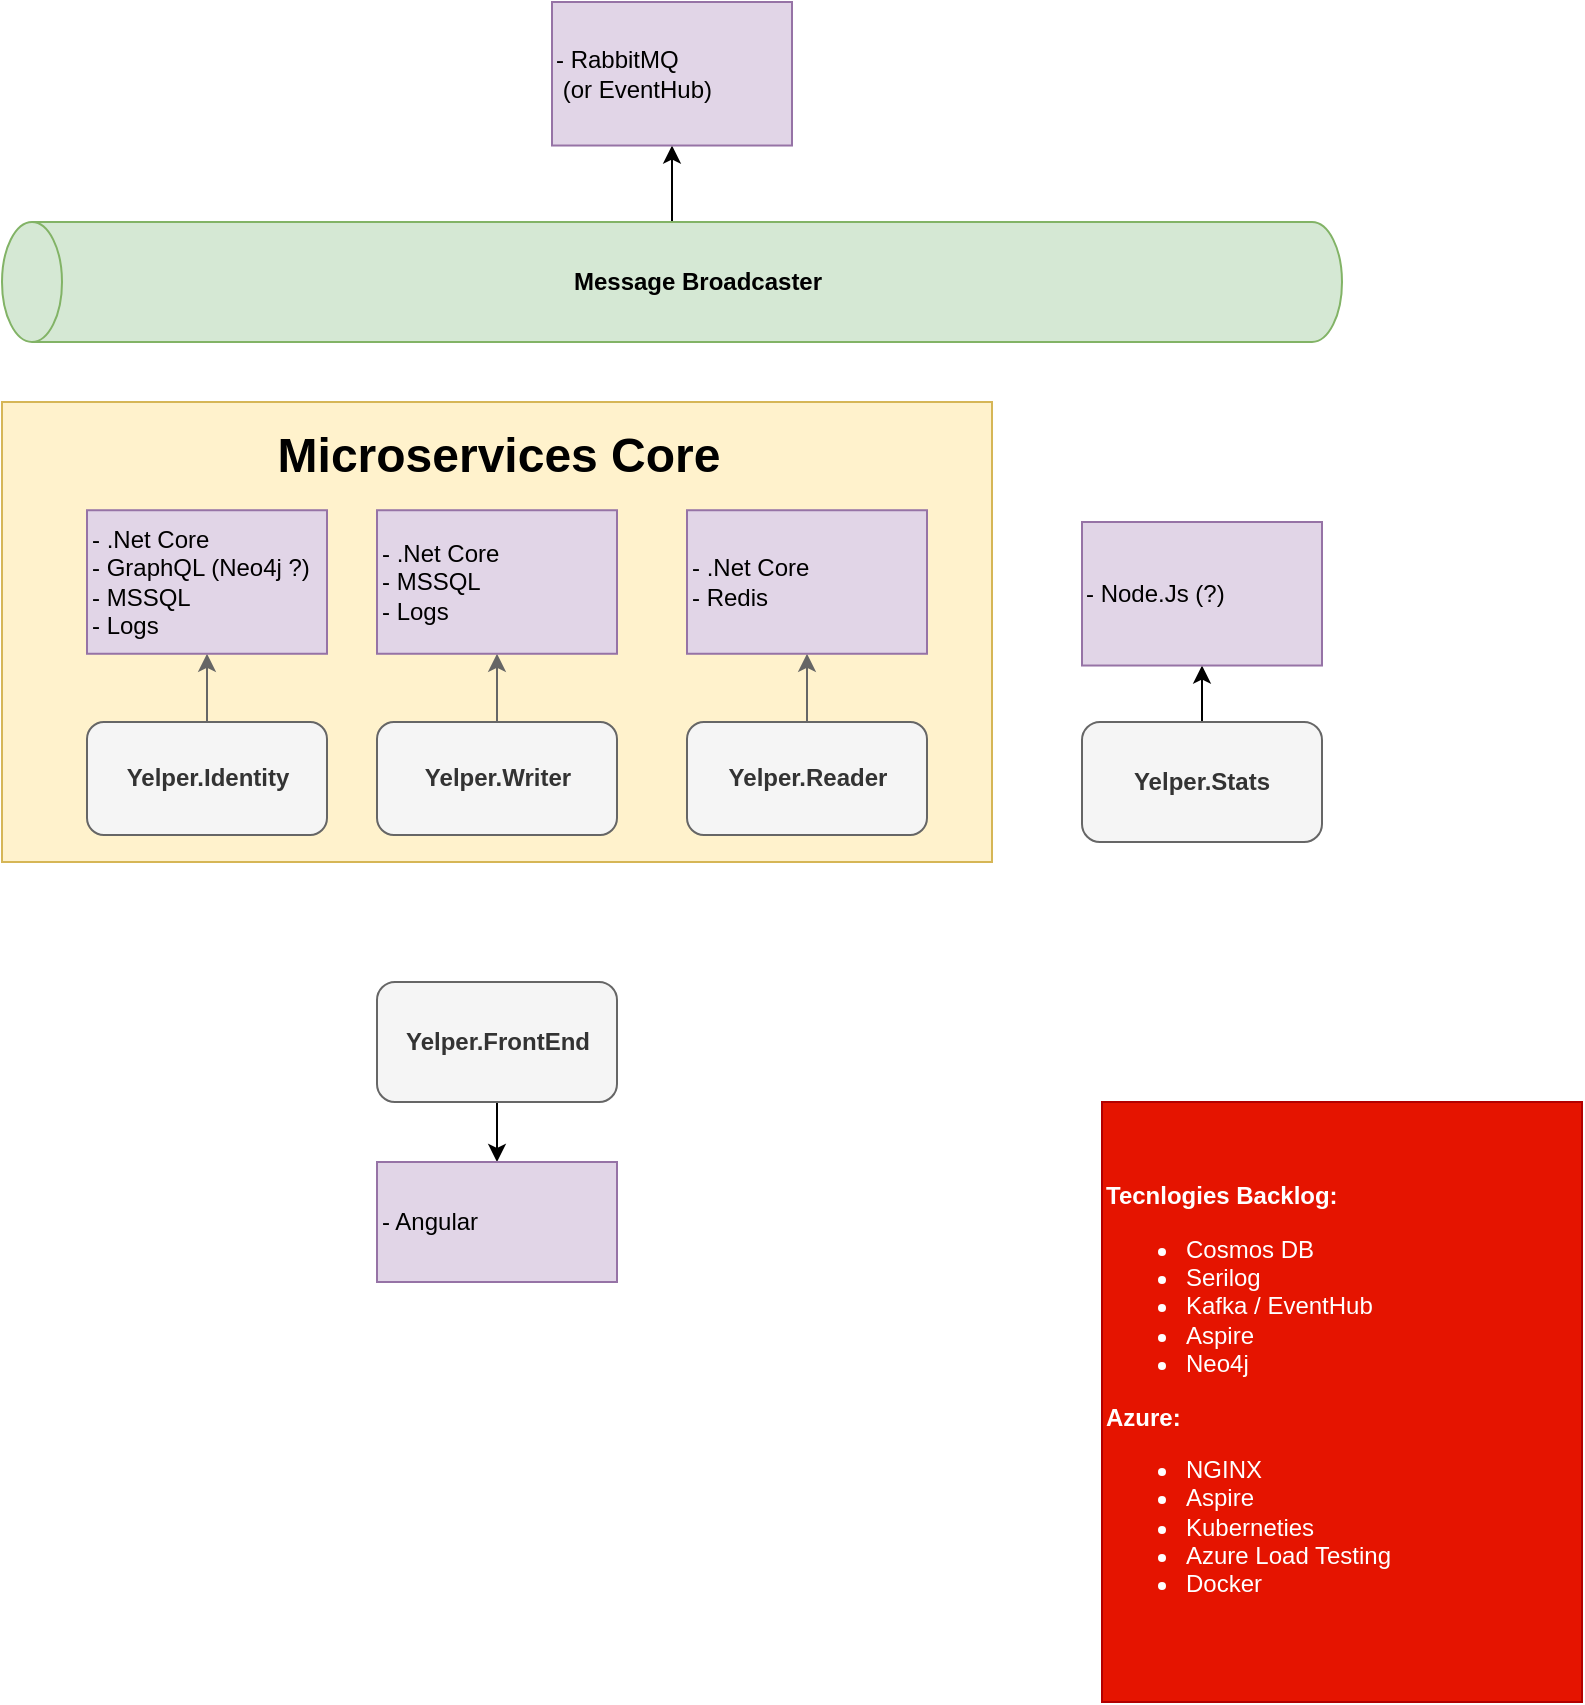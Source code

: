 <mxfile>
    <diagram id="XSskB2K4HeWHM3tppwOC" name="Page-1">
        <mxGraphModel dx="2026" dy="1147" grid="1" gridSize="10" guides="1" tooltips="1" connect="1" arrows="1" fold="1" page="1" pageScale="1" pageWidth="850" pageHeight="1100" math="0" shadow="0">
            <root>
                <mxCell id="0"/>
                <mxCell id="1" parent="0"/>
                <mxCell id="14" style="edgeStyle=none;html=1;exitX=0.5;exitY=1;exitDx=0;exitDy=0;entryX=0.5;entryY=0;entryDx=0;entryDy=0;fontColor=#000000;" edge="1" parent="1" source="5" target="12">
                    <mxGeometry relative="1" as="geometry"/>
                </mxCell>
                <mxCell id="5" value="Yelper.FrontEnd" style="rounded=1;whiteSpace=wrap;html=1;fillColor=#f5f5f5;fontColor=#333333;strokeColor=#666666;fontStyle=1" vertex="1" parent="1">
                    <mxGeometry x="237.5" y="510" width="120" height="60" as="geometry"/>
                </mxCell>
                <mxCell id="29" style="edgeStyle=none;html=1;exitX=0.5;exitY=0;exitDx=0;exitDy=0;entryX=0.5;entryY=1;entryDx=0;entryDy=0;fontColor=#000000;" edge="1" parent="1" source="6" target="25">
                    <mxGeometry relative="1" as="geometry"/>
                </mxCell>
                <mxCell id="6" value="Yelper.Stats" style="rounded=1;whiteSpace=wrap;html=1;fontStyle=1;fillColor=#f5f5f5;fontColor=#333333;strokeColor=#666666;" vertex="1" parent="1">
                    <mxGeometry x="590" y="380" width="120" height="60" as="geometry"/>
                </mxCell>
                <mxCell id="8" value="" style="group" vertex="1" connectable="0" parent="1">
                    <mxGeometry x="50" y="220" width="495" height="230" as="geometry"/>
                </mxCell>
                <mxCell id="7" value="" style="rounded=0;whiteSpace=wrap;html=1;fillColor=#fff2cc;strokeColor=#d6b656;" vertex="1" parent="8">
                    <mxGeometry width="495" height="230.0" as="geometry"/>
                </mxCell>
                <mxCell id="26" style="edgeStyle=none;html=1;exitX=0.5;exitY=0;exitDx=0;exitDy=0;entryX=0.5;entryY=1;entryDx=0;entryDy=0;fontColor=#000000;fillColor=#f5f5f5;strokeColor=#666666;" edge="1" parent="8" source="2" target="15">
                    <mxGeometry relative="1" as="geometry"/>
                </mxCell>
                <mxCell id="2" value="Yelper.Identity" style="rounded=1;whiteSpace=wrap;html=1;fillColor=#f5f5f5;strokeColor=#666666;fontColor=#333333;fontStyle=1" vertex="1" parent="8">
                    <mxGeometry x="42.5" y="160" width="120" height="56.47" as="geometry"/>
                </mxCell>
                <mxCell id="27" style="edgeStyle=none;html=1;exitX=0.5;exitY=0;exitDx=0;exitDy=0;entryX=0.5;entryY=1;entryDx=0;entryDy=0;fontColor=#000000;fillColor=#f5f5f5;strokeColor=#666666;" edge="1" parent="8" source="3" target="23">
                    <mxGeometry relative="1" as="geometry"/>
                </mxCell>
                <mxCell id="3" value="Yelper.Writer" style="rounded=1;whiteSpace=wrap;html=1;fillColor=#f5f5f5;strokeColor=#666666;fontColor=#333333;fontStyle=1" vertex="1" parent="8">
                    <mxGeometry x="187.5" y="160" width="120" height="56.47" as="geometry"/>
                </mxCell>
                <mxCell id="28" style="edgeStyle=none;html=1;exitX=0.5;exitY=0;exitDx=0;exitDy=0;entryX=0.5;entryY=1;entryDx=0;entryDy=0;fontColor=#000000;fillColor=#f5f5f5;strokeColor=#666666;" edge="1" parent="8" source="4" target="24">
                    <mxGeometry relative="1" as="geometry"/>
                </mxCell>
                <mxCell id="4" value="Yelper.Reader" style="rounded=1;whiteSpace=wrap;html=1;fillColor=#f5f5f5;strokeColor=#666666;fontColor=#333333;fontStyle=1" vertex="1" parent="8">
                    <mxGeometry x="342.5" y="160" width="120" height="56.47" as="geometry"/>
                </mxCell>
                <mxCell id="9" value="Microservices Core" style="text;html=1;fontSize=24;fontStyle=1;verticalAlign=middle;align=center;fontColor=#000000;" vertex="1" parent="8">
                    <mxGeometry x="117.5" width="260" height="54.118" as="geometry"/>
                </mxCell>
                <mxCell id="15" value="&lt;span style=&quot;background-color: initial;&quot;&gt;- .Net Core&lt;/span&gt;&lt;br&gt;&lt;span style=&quot;background-color: initial;&quot;&gt;- GraphQL (Neo4j ?)&lt;/span&gt;&lt;br&gt;&lt;span style=&quot;background-color: initial;&quot;&gt;- MSSQL&lt;/span&gt;&lt;br&gt;&lt;span style=&quot;background-color: initial;&quot;&gt;- Logs&lt;/span&gt;" style="rounded=0;whiteSpace=wrap;html=1;fillColor=#e1d5e7;strokeColor=#9673a6;fontColor=#000000;align=left;" vertex="1" parent="8">
                    <mxGeometry x="42.5" y="54.12" width="120" height="71.76" as="geometry"/>
                </mxCell>
                <mxCell id="23" value="&lt;span style=&quot;background-color: initial;&quot;&gt;- .Net Core&lt;/span&gt;&lt;br&gt;&lt;span style=&quot;background-color: initial;&quot;&gt;- MSSQL&lt;/span&gt;&lt;br&gt;&lt;span style=&quot;background-color: initial;&quot;&gt;- Logs&lt;/span&gt;" style="rounded=0;whiteSpace=wrap;html=1;fillColor=#e1d5e7;strokeColor=#9673a6;fontColor=#000000;align=left;" vertex="1" parent="8">
                    <mxGeometry x="187.5" y="54.12" width="120" height="71.76" as="geometry"/>
                </mxCell>
                <mxCell id="24" value="&lt;span style=&quot;background-color: initial;&quot;&gt;- .Net Core&lt;/span&gt;&lt;br&gt;&lt;span style=&quot;background-color: initial;&quot;&gt;- Redis&lt;/span&gt;" style="rounded=0;whiteSpace=wrap;html=1;fillColor=#e1d5e7;strokeColor=#9673a6;fontColor=#000000;align=left;" vertex="1" parent="8">
                    <mxGeometry x="342.5" y="54.12" width="120" height="71.76" as="geometry"/>
                </mxCell>
                <mxCell id="32" style="edgeStyle=none;html=1;exitX=1;exitY=0.5;exitDx=0;exitDy=0;exitPerimeter=0;entryX=0.5;entryY=1;entryDx=0;entryDy=0;fontColor=#000000;" edge="1" parent="1" source="10" target="30">
                    <mxGeometry relative="1" as="geometry"/>
                </mxCell>
                <mxCell id="10" value="Message Broadcaster" style="shape=cylinder3;whiteSpace=wrap;html=1;boundedLbl=1;backgroundOutline=1;size=15;direction=north;fillColor=#d5e8d4;strokeColor=#82b366;fontColor=#000000;fontStyle=1" vertex="1" parent="1">
                    <mxGeometry x="50" y="130" width="670" height="60" as="geometry"/>
                </mxCell>
                <mxCell id="12" value="- Angular" style="rounded=0;whiteSpace=wrap;html=1;fillColor=#e1d5e7;strokeColor=#9673a6;fontColor=#000000;align=left;" vertex="1" parent="1">
                    <mxGeometry x="237.5" y="600" width="120" height="60" as="geometry"/>
                </mxCell>
                <mxCell id="25" value="- Node.Js (?)" style="rounded=0;whiteSpace=wrap;html=1;fillColor=#e1d5e7;strokeColor=#9673a6;fontColor=#000000;align=left;" vertex="1" parent="1">
                    <mxGeometry x="590" y="280" width="120" height="71.76" as="geometry"/>
                </mxCell>
                <mxCell id="30" value="- RabbitMQ &lt;br&gt;&amp;nbsp;(or EventHub)" style="rounded=0;whiteSpace=wrap;html=1;fillColor=#e1d5e7;strokeColor=#9673a6;fontColor=#000000;align=left;" vertex="1" parent="1">
                    <mxGeometry x="325" y="20" width="120" height="71.76" as="geometry"/>
                </mxCell>
                <mxCell id="31" value="&lt;b&gt;Tecnlogies Backlog:&lt;/b&gt;&lt;br&gt;&lt;ul&gt;&lt;li style=&quot;&quot;&gt;Cosmos DB&lt;/li&gt;&lt;li style=&quot;&quot;&gt;Serilog&lt;/li&gt;&lt;li style=&quot;&quot;&gt;Kafka / EventHub&lt;/li&gt;&lt;li style=&quot;&quot;&gt;Aspire&lt;/li&gt;&lt;li style=&quot;&quot;&gt;Neo4j&lt;/li&gt;&lt;/ul&gt;&lt;div&gt;&lt;b&gt;Azure:&lt;/b&gt;&lt;/div&gt;&lt;div&gt;&lt;ul&gt;&lt;li&gt;NGINX&lt;/li&gt;&lt;li&gt;Aspire&lt;/li&gt;&lt;li&gt;Kuberneties&lt;/li&gt;&lt;li&gt;Azure Load Testing&lt;/li&gt;&lt;li&gt;Docker&lt;/li&gt;&lt;/ul&gt;&lt;/div&gt;" style="rounded=0;whiteSpace=wrap;html=1;fillColor=#e51400;strokeColor=#B20000;fontColor=#ffffff;align=left;" vertex="1" parent="1">
                    <mxGeometry x="600" y="570" width="240" height="300" as="geometry"/>
                </mxCell>
            </root>
        </mxGraphModel>
    </diagram>
</mxfile>